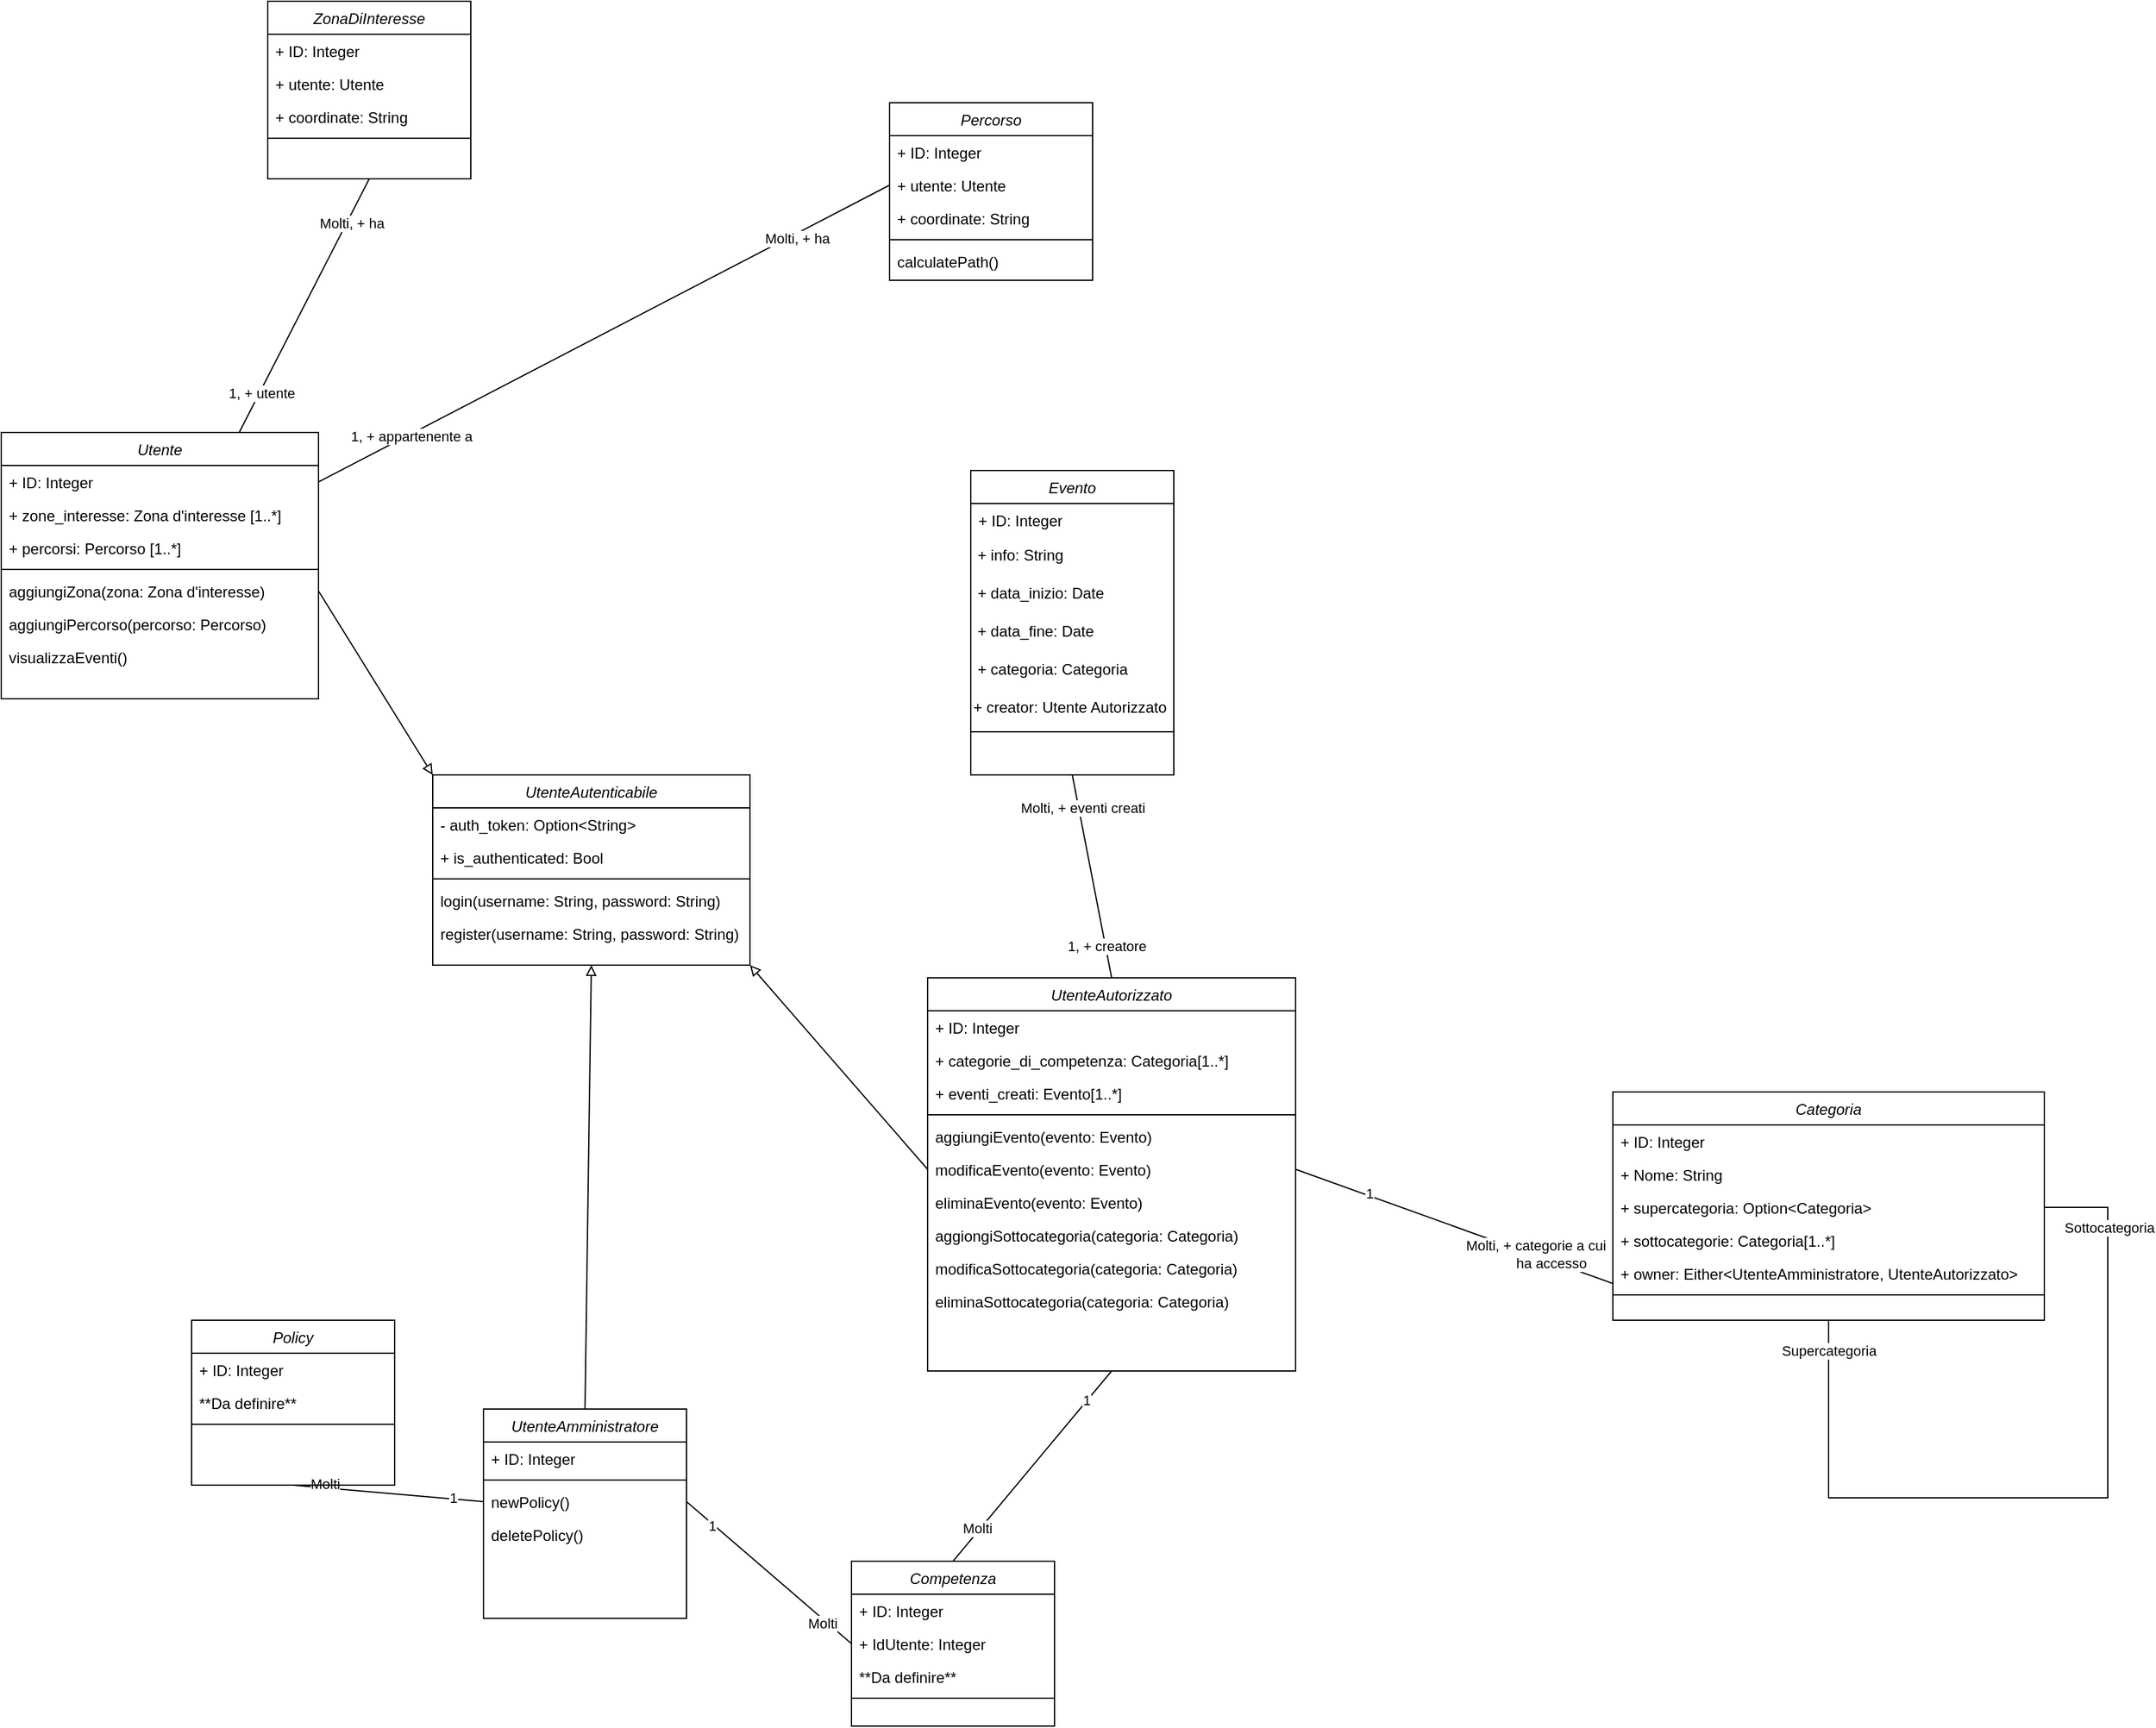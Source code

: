 <mxfile version="24.2.7" type="device">
  <diagram id="C5RBs43oDa-KdzZeNtuy" name="Page-1">
    <mxGraphModel dx="1549" dy="2001" grid="1" gridSize="10" guides="1" tooltips="1" connect="1" arrows="1" fold="1" page="1" pageScale="1" pageWidth="827" pageHeight="1169" math="0" shadow="0">
      <root>
        <mxCell id="WIyWlLk6GJQsqaUBKTNV-0" />
        <mxCell id="WIyWlLk6GJQsqaUBKTNV-1" parent="WIyWlLk6GJQsqaUBKTNV-0" />
        <mxCell id="zkfFHV4jXpPFQw0GAbJ--0" value="Utente" style="swimlane;fontStyle=2;align=center;verticalAlign=top;childLayout=stackLayout;horizontal=1;startSize=26;horizontalStack=0;resizeParent=1;resizeLast=0;collapsible=1;marginBottom=0;rounded=0;shadow=0;strokeWidth=1;" parent="WIyWlLk6GJQsqaUBKTNV-1" vertex="1">
          <mxGeometry x="-430" y="10" width="250" height="210" as="geometry">
            <mxRectangle x="220" y="120" width="160" height="26" as="alternateBounds" />
          </mxGeometry>
        </mxCell>
        <mxCell id="zkfFHV4jXpPFQw0GAbJ--1" value="+ ID: Integer" style="text;align=left;verticalAlign=top;spacingLeft=4;spacingRight=4;overflow=hidden;rotatable=0;points=[[0,0.5],[1,0.5]];portConstraint=eastwest;" parent="zkfFHV4jXpPFQw0GAbJ--0" vertex="1">
          <mxGeometry y="26" width="250" height="26" as="geometry" />
        </mxCell>
        <mxCell id="cZrbdKgeAOXJU-vo9ImC-11" value="+ zone_interesse: Zona d&#39;interesse [1..*]" style="text;align=left;verticalAlign=top;spacingLeft=4;spacingRight=4;overflow=hidden;rotatable=0;points=[[0,0.5],[1,0.5]];portConstraint=eastwest;" vertex="1" parent="zkfFHV4jXpPFQw0GAbJ--0">
          <mxGeometry y="52" width="250" height="26" as="geometry" />
        </mxCell>
        <mxCell id="cZrbdKgeAOXJU-vo9ImC-12" value="+ percorsi: Percorso [1..*]" style="text;align=left;verticalAlign=top;spacingLeft=4;spacingRight=4;overflow=hidden;rotatable=0;points=[[0,0.5],[1,0.5]];portConstraint=eastwest;" vertex="1" parent="zkfFHV4jXpPFQw0GAbJ--0">
          <mxGeometry y="78" width="250" height="26" as="geometry" />
        </mxCell>
        <mxCell id="zkfFHV4jXpPFQw0GAbJ--4" value="" style="line;html=1;strokeWidth=1;align=left;verticalAlign=middle;spacingTop=-1;spacingLeft=3;spacingRight=3;rotatable=0;labelPosition=right;points=[];portConstraint=eastwest;" parent="zkfFHV4jXpPFQw0GAbJ--0" vertex="1">
          <mxGeometry y="104" width="250" height="8" as="geometry" />
        </mxCell>
        <mxCell id="zNbjggIn-LUsoocqGlM0-56" value="aggiungiZona(zona: Zona d&#39;interesse)" style="text;align=left;verticalAlign=top;spacingLeft=4;spacingRight=4;overflow=hidden;rotatable=0;points=[[0,0.5],[1,0.5]];portConstraint=eastwest;" parent="zkfFHV4jXpPFQw0GAbJ--0" vertex="1">
          <mxGeometry y="112" width="250" height="26" as="geometry" />
        </mxCell>
        <mxCell id="zNbjggIn-LUsoocqGlM0-57" value="aggiungiPercorso(percorso: Percorso)" style="text;align=left;verticalAlign=top;spacingLeft=4;spacingRight=4;overflow=hidden;rotatable=0;points=[[0,0.5],[1,0.5]];portConstraint=eastwest;" parent="zkfFHV4jXpPFQw0GAbJ--0" vertex="1">
          <mxGeometry y="138" width="250" height="26" as="geometry" />
        </mxCell>
        <mxCell id="zNbjggIn-LUsoocqGlM0-58" value="visualizzaEventi()" style="text;align=left;verticalAlign=top;spacingLeft=4;spacingRight=4;overflow=hidden;rotatable=0;points=[[0,0.5],[1,0.5]];portConstraint=eastwest;" parent="zkfFHV4jXpPFQw0GAbJ--0" vertex="1">
          <mxGeometry y="164" width="250" height="26" as="geometry" />
        </mxCell>
        <mxCell id="FFZJWs_gXwAfkZ4UWd3p-1" value="Percorso" style="swimlane;fontStyle=2;align=center;verticalAlign=top;childLayout=stackLayout;horizontal=1;startSize=26;horizontalStack=0;resizeParent=1;resizeLast=0;collapsible=1;marginBottom=0;rounded=0;shadow=0;strokeWidth=1;" parent="WIyWlLk6GJQsqaUBKTNV-1" vertex="1">
          <mxGeometry x="270" y="-250" width="160" height="140" as="geometry">
            <mxRectangle x="220" y="120" width="160" height="26" as="alternateBounds" />
          </mxGeometry>
        </mxCell>
        <mxCell id="FFZJWs_gXwAfkZ4UWd3p-2" value="+ ID: Integer" style="text;align=left;verticalAlign=top;spacingLeft=4;spacingRight=4;overflow=hidden;rotatable=0;points=[[0,0.5],[1,0.5]];portConstraint=eastwest;" parent="FFZJWs_gXwAfkZ4UWd3p-1" vertex="1">
          <mxGeometry y="26" width="160" height="26" as="geometry" />
        </mxCell>
        <mxCell id="zNbjggIn-LUsoocqGlM0-65" value="+ utente: Utente" style="text;align=left;verticalAlign=top;spacingLeft=4;spacingRight=4;overflow=hidden;rotatable=0;points=[[0,0.5],[1,0.5]];portConstraint=eastwest;" parent="FFZJWs_gXwAfkZ4UWd3p-1" vertex="1">
          <mxGeometry y="52" width="160" height="26" as="geometry" />
        </mxCell>
        <mxCell id="zNbjggIn-LUsoocqGlM0-66" value="+ coordinate: String" style="text;align=left;verticalAlign=top;spacingLeft=4;spacingRight=4;overflow=hidden;rotatable=0;points=[[0,0.5],[1,0.5]];portConstraint=eastwest;" parent="FFZJWs_gXwAfkZ4UWd3p-1" vertex="1">
          <mxGeometry y="78" width="160" height="26" as="geometry" />
        </mxCell>
        <mxCell id="FFZJWs_gXwAfkZ4UWd3p-3" value="" style="line;html=1;strokeWidth=1;align=left;verticalAlign=middle;spacingTop=-1;spacingLeft=3;spacingRight=3;rotatable=0;labelPosition=right;points=[];portConstraint=eastwest;" parent="FFZJWs_gXwAfkZ4UWd3p-1" vertex="1">
          <mxGeometry y="104" width="160" height="8" as="geometry" />
        </mxCell>
        <mxCell id="zNbjggIn-LUsoocqGlM0-47" value="calculatePath()" style="text;align=left;verticalAlign=top;spacingLeft=4;spacingRight=4;overflow=hidden;rotatable=0;points=[[0,0.5],[1,0.5]];portConstraint=eastwest;" parent="FFZJWs_gXwAfkZ4UWd3p-1" vertex="1">
          <mxGeometry y="112" width="160" height="26" as="geometry" />
        </mxCell>
        <mxCell id="FFZJWs_gXwAfkZ4UWd3p-11" value="UtenteAutorizzato" style="swimlane;fontStyle=2;align=center;verticalAlign=top;childLayout=stackLayout;horizontal=1;startSize=26;horizontalStack=0;resizeParent=1;resizeLast=0;collapsible=1;marginBottom=0;rounded=0;shadow=0;strokeWidth=1;" parent="WIyWlLk6GJQsqaUBKTNV-1" vertex="1">
          <mxGeometry x="300" y="440" width="290" height="310" as="geometry">
            <mxRectangle x="220" y="120" width="160" height="26" as="alternateBounds" />
          </mxGeometry>
        </mxCell>
        <mxCell id="FFZJWs_gXwAfkZ4UWd3p-12" value="+ ID: Integer" style="text;align=left;verticalAlign=top;spacingLeft=4;spacingRight=4;overflow=hidden;rotatable=0;points=[[0,0.5],[1,0.5]];portConstraint=eastwest;" parent="FFZJWs_gXwAfkZ4UWd3p-11" vertex="1">
          <mxGeometry y="26" width="290" height="26" as="geometry" />
        </mxCell>
        <mxCell id="cZrbdKgeAOXJU-vo9ImC-10" value="+ categorie_di_competenza: Categoria[1..*]" style="text;align=left;verticalAlign=top;spacingLeft=4;spacingRight=4;overflow=hidden;rotatable=0;points=[[0,0.5],[1,0.5]];portConstraint=eastwest;" vertex="1" parent="FFZJWs_gXwAfkZ4UWd3p-11">
          <mxGeometry y="52" width="290" height="26" as="geometry" />
        </mxCell>
        <mxCell id="cZrbdKgeAOXJU-vo9ImC-26" value="+ eventi_creati: Evento[1..*]" style="text;align=left;verticalAlign=top;spacingLeft=4;spacingRight=4;overflow=hidden;rotatable=0;points=[[0,0.5],[1,0.5]];portConstraint=eastwest;" vertex="1" parent="FFZJWs_gXwAfkZ4UWd3p-11">
          <mxGeometry y="78" width="290" height="26" as="geometry" />
        </mxCell>
        <mxCell id="FFZJWs_gXwAfkZ4UWd3p-13" value="" style="line;html=1;strokeWidth=1;align=left;verticalAlign=middle;spacingTop=-1;spacingLeft=3;spacingRight=3;rotatable=0;labelPosition=right;points=[];portConstraint=eastwest;" parent="FFZJWs_gXwAfkZ4UWd3p-11" vertex="1">
          <mxGeometry y="104" width="290" height="8" as="geometry" />
        </mxCell>
        <mxCell id="FFZJWs_gXwAfkZ4UWd3p-22" value="aggiungiEvento(evento: Evento)" style="text;align=left;verticalAlign=top;spacingLeft=4;spacingRight=4;overflow=hidden;rotatable=0;points=[[0,0.5],[1,0.5]];portConstraint=eastwest;" parent="FFZJWs_gXwAfkZ4UWd3p-11" vertex="1">
          <mxGeometry y="112" width="290" height="26" as="geometry" />
        </mxCell>
        <mxCell id="zNbjggIn-LUsoocqGlM0-24" value="modificaEvento(evento: Evento)" style="text;align=left;verticalAlign=top;spacingLeft=4;spacingRight=4;overflow=hidden;rotatable=0;points=[[0,0.5],[1,0.5]];portConstraint=eastwest;" parent="FFZJWs_gXwAfkZ4UWd3p-11" vertex="1">
          <mxGeometry y="138" width="290" height="26" as="geometry" />
        </mxCell>
        <mxCell id="zNbjggIn-LUsoocqGlM0-25" value="eliminaEvento(evento: Evento)" style="text;align=left;verticalAlign=top;spacingLeft=4;spacingRight=4;overflow=hidden;rotatable=0;points=[[0,0.5],[1,0.5]];portConstraint=eastwest;" parent="FFZJWs_gXwAfkZ4UWd3p-11" vertex="1">
          <mxGeometry y="164" width="290" height="26" as="geometry" />
        </mxCell>
        <mxCell id="zNbjggIn-LUsoocqGlM0-26" value="aggiongiSottocategoria(categoria: Categoria)" style="text;align=left;verticalAlign=top;spacingLeft=4;spacingRight=4;overflow=hidden;rotatable=0;points=[[0,0.5],[1,0.5]];portConstraint=eastwest;" parent="FFZJWs_gXwAfkZ4UWd3p-11" vertex="1">
          <mxGeometry y="190" width="290" height="26" as="geometry" />
        </mxCell>
        <mxCell id="zNbjggIn-LUsoocqGlM0-48" value="modificaSottocategoria(categoria: Categoria)" style="text;align=left;verticalAlign=top;spacingLeft=4;spacingRight=4;overflow=hidden;rotatable=0;points=[[0,0.5],[1,0.5]];portConstraint=eastwest;" parent="FFZJWs_gXwAfkZ4UWd3p-11" vertex="1">
          <mxGeometry y="216" width="290" height="26" as="geometry" />
        </mxCell>
        <mxCell id="zNbjggIn-LUsoocqGlM0-49" value="eliminaSottocategoria(categoria: Categoria)" style="text;align=left;verticalAlign=top;spacingLeft=4;spacingRight=4;overflow=hidden;rotatable=0;points=[[0,0.5],[1,0.5]];portConstraint=eastwest;" parent="FFZJWs_gXwAfkZ4UWd3p-11" vertex="1">
          <mxGeometry y="242" width="290" height="26" as="geometry" />
        </mxCell>
        <mxCell id="FFZJWs_gXwAfkZ4UWd3p-17" value="" style="rounded=0;orthogonalLoop=1;jettySize=auto;html=1;exitX=1;exitY=0.5;exitDx=0;exitDy=0;entryX=0;entryY=0.5;entryDx=0;entryDy=0;endArrow=none;endFill=0;" parent="WIyWlLk6GJQsqaUBKTNV-1" source="zkfFHV4jXpPFQw0GAbJ--1" edge="1" target="zNbjggIn-LUsoocqGlM0-65">
          <mxGeometry relative="1" as="geometry">
            <mxPoint x="140" y="-67.0" as="targetPoint" />
          </mxGeometry>
        </mxCell>
        <mxCell id="FFZJWs_gXwAfkZ4UWd3p-41" value="1, + appartenente a" style="edgeLabel;html=1;align=center;verticalAlign=middle;resizable=0;points=[];" parent="FFZJWs_gXwAfkZ4UWd3p-17" vertex="1" connectable="0">
          <mxGeometry x="-0.681" y="-1" relative="1" as="geometry">
            <mxPoint as="offset" />
          </mxGeometry>
        </mxCell>
        <mxCell id="FFZJWs_gXwAfkZ4UWd3p-42" value="Molti, + ha" style="edgeLabel;html=1;align=center;verticalAlign=middle;resizable=0;points=[];" parent="FFZJWs_gXwAfkZ4UWd3p-17" vertex="1" connectable="0">
          <mxGeometry x="0.67" y="-3" relative="1" as="geometry">
            <mxPoint as="offset" />
          </mxGeometry>
        </mxCell>
        <mxCell id="FFZJWs_gXwAfkZ4UWd3p-23" value="Evento" style="swimlane;fontStyle=2;align=center;verticalAlign=top;childLayout=stackLayout;horizontal=1;startSize=26;horizontalStack=0;resizeParent=1;resizeLast=0;collapsible=1;marginBottom=0;rounded=0;shadow=0;strokeWidth=1;" parent="WIyWlLk6GJQsqaUBKTNV-1" vertex="1">
          <mxGeometry x="334" y="40" width="160" height="240" as="geometry">
            <mxRectangle x="220" y="120" width="160" height="26" as="alternateBounds" />
          </mxGeometry>
        </mxCell>
        <mxCell id="FFZJWs_gXwAfkZ4UWd3p-24" value="+ ID: Integer" style="text;align=left;verticalAlign=top;spacingLeft=4;spacingRight=4;overflow=hidden;rotatable=0;points=[[0,0.5],[1,0.5]];portConstraint=eastwest;" parent="FFZJWs_gXwAfkZ4UWd3p-23" vertex="1">
          <mxGeometry y="26" width="160" height="26" as="geometry" />
        </mxCell>
        <mxCell id="zNbjggIn-LUsoocqGlM0-15" value="&amp;nbsp;+ info: String" style="text;html=1;align=left;verticalAlign=middle;whiteSpace=wrap;rounded=0;" parent="FFZJWs_gXwAfkZ4UWd3p-23" vertex="1">
          <mxGeometry y="52" width="160" height="30" as="geometry" />
        </mxCell>
        <mxCell id="zNbjggIn-LUsoocqGlM0-16" value="&amp;nbsp;+ data_inizio: Date" style="text;html=1;align=left;verticalAlign=middle;whiteSpace=wrap;rounded=0;" parent="FFZJWs_gXwAfkZ4UWd3p-23" vertex="1">
          <mxGeometry y="82" width="160" height="30" as="geometry" />
        </mxCell>
        <mxCell id="zNbjggIn-LUsoocqGlM0-17" value="&amp;nbsp;+ data_fine: Date" style="text;html=1;align=left;verticalAlign=middle;whiteSpace=wrap;rounded=0;" parent="FFZJWs_gXwAfkZ4UWd3p-23" vertex="1">
          <mxGeometry y="112" width="160" height="30" as="geometry" />
        </mxCell>
        <mxCell id="xwgDeRf7Foe9UnqN_Oi5-0" value="&amp;nbsp;+ categoria: Categoria" style="text;html=1;align=left;verticalAlign=middle;whiteSpace=wrap;rounded=0;" parent="FFZJWs_gXwAfkZ4UWd3p-23" vertex="1">
          <mxGeometry y="142" width="160" height="30" as="geometry" />
        </mxCell>
        <mxCell id="cZrbdKgeAOXJU-vo9ImC-1" value="+ creator: Utente Autorizzato" style="text;html=1;align=left;verticalAlign=middle;whiteSpace=wrap;rounded=0;" vertex="1" parent="FFZJWs_gXwAfkZ4UWd3p-23">
          <mxGeometry y="172" width="160" height="30" as="geometry" />
        </mxCell>
        <mxCell id="FFZJWs_gXwAfkZ4UWd3p-25" value="" style="line;html=1;strokeWidth=1;align=left;verticalAlign=middle;spacingTop=-1;spacingLeft=3;spacingRight=3;rotatable=0;labelPosition=right;points=[];portConstraint=eastwest;" parent="FFZJWs_gXwAfkZ4UWd3p-23" vertex="1">
          <mxGeometry y="202" width="160" height="8" as="geometry" />
        </mxCell>
        <mxCell id="zNbjggIn-LUsoocqGlM0-8" value="" style="rounded=0;orthogonalLoop=1;jettySize=auto;html=1;exitX=0.5;exitY=0;exitDx=0;exitDy=0;entryX=0.5;entryY=1;entryDx=0;entryDy=0;endArrow=none;endFill=0;" parent="WIyWlLk6GJQsqaUBKTNV-1" source="FFZJWs_gXwAfkZ4UWd3p-11" target="FFZJWs_gXwAfkZ4UWd3p-23" edge="1">
          <mxGeometry relative="1" as="geometry">
            <mxPoint x="290" y="349" as="sourcePoint" />
            <mxPoint x="727.0" y="552" as="targetPoint" />
          </mxGeometry>
        </mxCell>
        <mxCell id="zNbjggIn-LUsoocqGlM0-9" value="1, + creatore" style="edgeLabel;html=1;align=center;verticalAlign=middle;resizable=0;points=[];" parent="zNbjggIn-LUsoocqGlM0-8" vertex="1" connectable="0">
          <mxGeometry x="-0.681" y="-1" relative="1" as="geometry">
            <mxPoint as="offset" />
          </mxGeometry>
        </mxCell>
        <mxCell id="zNbjggIn-LUsoocqGlM0-10" value="Molti, + eventi creati" style="edgeLabel;html=1;align=center;verticalAlign=middle;resizable=0;points=[];" parent="zNbjggIn-LUsoocqGlM0-8" vertex="1" connectable="0">
          <mxGeometry x="0.67" y="-3" relative="1" as="geometry">
            <mxPoint as="offset" />
          </mxGeometry>
        </mxCell>
        <mxCell id="cZrbdKgeAOXJU-vo9ImC-45" style="edgeStyle=none;rounded=0;orthogonalLoop=1;jettySize=auto;html=1;exitX=0.5;exitY=0;exitDx=0;exitDy=0;entryX=0.5;entryY=1;entryDx=0;entryDy=0;endArrow=block;endFill=0;" edge="1" parent="WIyWlLk6GJQsqaUBKTNV-1" source="zNbjggIn-LUsoocqGlM0-18" target="cZrbdKgeAOXJU-vo9ImC-30">
          <mxGeometry relative="1" as="geometry" />
        </mxCell>
        <mxCell id="zNbjggIn-LUsoocqGlM0-18" value="UtenteAmministratore" style="swimlane;fontStyle=2;align=center;verticalAlign=top;childLayout=stackLayout;horizontal=1;startSize=26;horizontalStack=0;resizeParent=1;resizeLast=0;collapsible=1;marginBottom=0;rounded=0;shadow=0;strokeWidth=1;" parent="WIyWlLk6GJQsqaUBKTNV-1" vertex="1">
          <mxGeometry x="-50" y="780" width="160" height="165" as="geometry">
            <mxRectangle x="220" y="120" width="160" height="26" as="alternateBounds" />
          </mxGeometry>
        </mxCell>
        <mxCell id="zNbjggIn-LUsoocqGlM0-19" value="+ ID: Integer" style="text;align=left;verticalAlign=top;spacingLeft=4;spacingRight=4;overflow=hidden;rotatable=0;points=[[0,0.5],[1,0.5]];portConstraint=eastwest;" parent="zNbjggIn-LUsoocqGlM0-18" vertex="1">
          <mxGeometry y="26" width="160" height="26" as="geometry" />
        </mxCell>
        <mxCell id="zNbjggIn-LUsoocqGlM0-20" value="" style="line;html=1;strokeWidth=1;align=left;verticalAlign=middle;spacingTop=-1;spacingLeft=3;spacingRight=3;rotatable=0;labelPosition=right;points=[];portConstraint=eastwest;" parent="zNbjggIn-LUsoocqGlM0-18" vertex="1">
          <mxGeometry y="52" width="160" height="8" as="geometry" />
        </mxCell>
        <mxCell id="zNbjggIn-LUsoocqGlM0-36" value="newPolicy()" style="text;align=left;verticalAlign=top;spacingLeft=4;spacingRight=4;overflow=hidden;rotatable=0;points=[[0,0.5],[1,0.5]];portConstraint=eastwest;" parent="zNbjggIn-LUsoocqGlM0-18" vertex="1">
          <mxGeometry y="60" width="160" height="26" as="geometry" />
        </mxCell>
        <mxCell id="zNbjggIn-LUsoocqGlM0-37" value="deletePolicy()" style="text;align=left;verticalAlign=top;spacingLeft=4;spacingRight=4;overflow=hidden;rotatable=0;points=[[0,0.5],[1,0.5]];portConstraint=eastwest;" parent="zNbjggIn-LUsoocqGlM0-18" vertex="1">
          <mxGeometry y="86" width="160" height="26" as="geometry" />
        </mxCell>
        <mxCell id="zNbjggIn-LUsoocqGlM0-28" value="ZonaDiInteresse" style="swimlane;fontStyle=2;align=center;verticalAlign=top;childLayout=stackLayout;horizontal=1;startSize=26;horizontalStack=0;resizeParent=1;resizeLast=0;collapsible=1;marginBottom=0;rounded=0;shadow=0;strokeWidth=1;" parent="WIyWlLk6GJQsqaUBKTNV-1" vertex="1">
          <mxGeometry x="-220" y="-330" width="160" height="140" as="geometry">
            <mxRectangle x="220" y="120" width="160" height="26" as="alternateBounds" />
          </mxGeometry>
        </mxCell>
        <mxCell id="zNbjggIn-LUsoocqGlM0-29" value="+ ID: Integer" style="text;align=left;verticalAlign=top;spacingLeft=4;spacingRight=4;overflow=hidden;rotatable=0;points=[[0,0.5],[1,0.5]];portConstraint=eastwest;" parent="zNbjggIn-LUsoocqGlM0-28" vertex="1">
          <mxGeometry y="26" width="160" height="26" as="geometry" />
        </mxCell>
        <mxCell id="zNbjggIn-LUsoocqGlM0-32" value="+ utente: Utente" style="text;align=left;verticalAlign=top;spacingLeft=4;spacingRight=4;overflow=hidden;rotatable=0;points=[[0,0.5],[1,0.5]];portConstraint=eastwest;" parent="zNbjggIn-LUsoocqGlM0-28" vertex="1">
          <mxGeometry y="52" width="160" height="26" as="geometry" />
        </mxCell>
        <mxCell id="zNbjggIn-LUsoocqGlM0-63" value="+ coordinate: String" style="text;align=left;verticalAlign=top;spacingLeft=4;spacingRight=4;overflow=hidden;rotatable=0;points=[[0,0.5],[1,0.5]];portConstraint=eastwest;" parent="zNbjggIn-LUsoocqGlM0-28" vertex="1">
          <mxGeometry y="78" width="160" height="26" as="geometry" />
        </mxCell>
        <mxCell id="zNbjggIn-LUsoocqGlM0-30" value="" style="line;html=1;strokeWidth=1;align=left;verticalAlign=middle;spacingTop=-1;spacingLeft=3;spacingRight=3;rotatable=0;labelPosition=right;points=[];portConstraint=eastwest;" parent="zNbjggIn-LUsoocqGlM0-28" vertex="1">
          <mxGeometry y="104" width="160" height="8" as="geometry" />
        </mxCell>
        <mxCell id="zNbjggIn-LUsoocqGlM0-33" value="" style="rounded=0;orthogonalLoop=1;jettySize=auto;html=1;exitX=0.75;exitY=0;exitDx=0;exitDy=0;entryX=0.5;entryY=1;entryDx=0;entryDy=0;endArrow=none;endFill=0;" parent="WIyWlLk6GJQsqaUBKTNV-1" source="zkfFHV4jXpPFQw0GAbJ--0" target="zNbjggIn-LUsoocqGlM0-28" edge="1">
          <mxGeometry relative="1" as="geometry">
            <mxPoint x="-220" y="-90" as="sourcePoint" />
            <mxPoint x="150" y="-86" as="targetPoint" />
          </mxGeometry>
        </mxCell>
        <mxCell id="zNbjggIn-LUsoocqGlM0-34" value="1, + utente" style="edgeLabel;html=1;align=center;verticalAlign=middle;resizable=0;points=[];" parent="zNbjggIn-LUsoocqGlM0-33" vertex="1" connectable="0">
          <mxGeometry x="-0.681" y="-1" relative="1" as="geometry">
            <mxPoint as="offset" />
          </mxGeometry>
        </mxCell>
        <mxCell id="zNbjggIn-LUsoocqGlM0-35" value="Molti, + ha" style="edgeLabel;html=1;align=center;verticalAlign=middle;resizable=0;points=[];" parent="zNbjggIn-LUsoocqGlM0-33" vertex="1" connectable="0">
          <mxGeometry x="0.67" y="-3" relative="1" as="geometry">
            <mxPoint as="offset" />
          </mxGeometry>
        </mxCell>
        <mxCell id="zNbjggIn-LUsoocqGlM0-42" value="" style="rounded=0;orthogonalLoop=1;jettySize=auto;html=1;exitX=0;exitY=0.5;exitDx=0;exitDy=0;endArrow=none;endFill=0;entryX=0.5;entryY=1;entryDx=0;entryDy=0;" parent="WIyWlLk6GJQsqaUBKTNV-1" edge="1" target="zNbjggIn-LUsoocqGlM0-38">
          <mxGeometry relative="1" as="geometry">
            <mxPoint x="-50" y="853" as="sourcePoint" />
            <mxPoint x="100" y="732.02" as="targetPoint" />
          </mxGeometry>
        </mxCell>
        <mxCell id="zNbjggIn-LUsoocqGlM0-43" value="1" style="edgeLabel;html=1;align=center;verticalAlign=middle;resizable=0;points=[];" parent="zNbjggIn-LUsoocqGlM0-42" vertex="1" connectable="0">
          <mxGeometry x="-0.681" y="-1" relative="1" as="geometry">
            <mxPoint as="offset" />
          </mxGeometry>
        </mxCell>
        <mxCell id="zNbjggIn-LUsoocqGlM0-44" value="Molti" style="edgeLabel;html=1;align=center;verticalAlign=middle;resizable=0;points=[];" parent="zNbjggIn-LUsoocqGlM0-42" vertex="1" connectable="0">
          <mxGeometry x="0.67" y="-3" relative="1" as="geometry">
            <mxPoint as="offset" />
          </mxGeometry>
        </mxCell>
        <mxCell id="zNbjggIn-LUsoocqGlM0-67" value="Competenza" style="swimlane;fontStyle=2;align=center;verticalAlign=top;childLayout=stackLayout;horizontal=1;startSize=26;horizontalStack=0;resizeParent=1;resizeLast=0;collapsible=1;marginBottom=0;rounded=0;shadow=0;strokeWidth=1;" parent="WIyWlLk6GJQsqaUBKTNV-1" vertex="1">
          <mxGeometry x="240" y="900" width="160" height="130" as="geometry">
            <mxRectangle x="60" y="310" width="160" height="26" as="alternateBounds" />
          </mxGeometry>
        </mxCell>
        <mxCell id="zNbjggIn-LUsoocqGlM0-68" value="+ ID: Integer" style="text;align=left;verticalAlign=top;spacingLeft=4;spacingRight=4;overflow=hidden;rotatable=0;points=[[0,0.5],[1,0.5]];portConstraint=eastwest;" parent="zNbjggIn-LUsoocqGlM0-67" vertex="1">
          <mxGeometry y="26" width="160" height="26" as="geometry" />
        </mxCell>
        <mxCell id="zNbjggIn-LUsoocqGlM0-74" value="+ IdUtente: Integer" style="text;align=left;verticalAlign=top;spacingLeft=4;spacingRight=4;overflow=hidden;rotatable=0;points=[[0,0.5],[1,0.5]];portConstraint=eastwest;" parent="zNbjggIn-LUsoocqGlM0-67" vertex="1">
          <mxGeometry y="52" width="160" height="26" as="geometry" />
        </mxCell>
        <mxCell id="zNbjggIn-LUsoocqGlM0-69" value="**Da definire**" style="text;align=left;verticalAlign=top;spacingLeft=4;spacingRight=4;overflow=hidden;rotatable=0;points=[[0,0.5],[1,0.5]];portConstraint=eastwest;" parent="zNbjggIn-LUsoocqGlM0-67" vertex="1">
          <mxGeometry y="78" width="160" height="26" as="geometry" />
        </mxCell>
        <mxCell id="zNbjggIn-LUsoocqGlM0-70" value="" style="line;html=1;strokeWidth=1;align=left;verticalAlign=middle;spacingTop=-1;spacingLeft=3;spacingRight=3;rotatable=0;labelPosition=right;points=[];portConstraint=eastwest;" parent="zNbjggIn-LUsoocqGlM0-67" vertex="1">
          <mxGeometry y="104" width="160" height="8" as="geometry" />
        </mxCell>
        <mxCell id="zNbjggIn-LUsoocqGlM0-71" value="" style="rounded=0;orthogonalLoop=1;jettySize=auto;html=1;entryX=0;entryY=0.5;entryDx=0;entryDy=0;endArrow=none;endFill=0;exitX=1;exitY=0.5;exitDx=0;exitDy=0;" parent="WIyWlLk6GJQsqaUBKTNV-1" target="zNbjggIn-LUsoocqGlM0-74" edge="1">
          <mxGeometry relative="1" as="geometry">
            <mxPoint x="110" y="853" as="sourcePoint" />
            <mxPoint x="169" y="839.02" as="targetPoint" />
          </mxGeometry>
        </mxCell>
        <mxCell id="zNbjggIn-LUsoocqGlM0-72" value="1" style="edgeLabel;html=1;align=center;verticalAlign=middle;resizable=0;points=[];" parent="zNbjggIn-LUsoocqGlM0-71" vertex="1" connectable="0">
          <mxGeometry x="-0.681" y="-1" relative="1" as="geometry">
            <mxPoint as="offset" />
          </mxGeometry>
        </mxCell>
        <mxCell id="zNbjggIn-LUsoocqGlM0-73" value="Molti" style="edgeLabel;html=1;align=center;verticalAlign=middle;resizable=0;points=[];" parent="zNbjggIn-LUsoocqGlM0-71" vertex="1" connectable="0">
          <mxGeometry x="0.67" y="-3" relative="1" as="geometry">
            <mxPoint as="offset" />
          </mxGeometry>
        </mxCell>
        <mxCell id="lhMbLvEp6yjlirxGs6l1-14" value="" style="rounded=0;orthogonalLoop=1;jettySize=auto;html=1;entryX=0.5;entryY=0;entryDx=0;entryDy=0;endArrow=none;endFill=0;exitX=0.5;exitY=1;exitDx=0;exitDy=0;" parent="WIyWlLk6GJQsqaUBKTNV-1" source="FFZJWs_gXwAfkZ4UWd3p-11" target="zNbjggIn-LUsoocqGlM0-67" edge="1">
          <mxGeometry relative="1" as="geometry">
            <mxPoint y="768.02" as="sourcePoint" />
            <mxPoint x="169" y="972.02" as="targetPoint" />
          </mxGeometry>
        </mxCell>
        <mxCell id="lhMbLvEp6yjlirxGs6l1-15" value="1" style="edgeLabel;html=1;align=center;verticalAlign=middle;resizable=0;points=[];" parent="lhMbLvEp6yjlirxGs6l1-14" vertex="1" connectable="0">
          <mxGeometry x="-0.681" y="-1" relative="1" as="geometry">
            <mxPoint as="offset" />
          </mxGeometry>
        </mxCell>
        <mxCell id="lhMbLvEp6yjlirxGs6l1-16" value="Molti" style="edgeLabel;html=1;align=center;verticalAlign=middle;resizable=0;points=[];" parent="lhMbLvEp6yjlirxGs6l1-14" vertex="1" connectable="0">
          <mxGeometry x="0.67" y="-3" relative="1" as="geometry">
            <mxPoint as="offset" />
          </mxGeometry>
        </mxCell>
        <mxCell id="xwgDeRf7Foe9UnqN_Oi5-1" style="rounded=0;orthogonalLoop=1;jettySize=auto;html=1;exitX=1;exitY=0.5;exitDx=0;exitDy=0;entryX=0;entryY=0.5;entryDx=0;entryDy=0;endArrow=none;endFill=0;" parent="WIyWlLk6GJQsqaUBKTNV-1" source="zNbjggIn-LUsoocqGlM0-24" edge="1">
          <mxGeometry relative="1" as="geometry">
            <mxPoint x="840" y="681.0" as="targetPoint" />
            <mxPoint x="600" y="250" as="sourcePoint" />
          </mxGeometry>
        </mxCell>
        <mxCell id="xwgDeRf7Foe9UnqN_Oi5-2" value="1" style="edgeLabel;html=1;align=center;verticalAlign=middle;resizable=0;points=[];" parent="xwgDeRf7Foe9UnqN_Oi5-1" vertex="1" connectable="0">
          <mxGeometry x="-0.54" y="1" relative="1" as="geometry">
            <mxPoint y="-1" as="offset" />
          </mxGeometry>
        </mxCell>
        <mxCell id="xwgDeRf7Foe9UnqN_Oi5-3" value="&lt;div&gt;Molti, + categorie a cui&lt;br&gt;&lt;/div&gt;&lt;div&gt;&amp;nbsp;&amp;nbsp;&amp;nbsp;&amp;nbsp;&amp;nbsp;&amp;nbsp;&amp;nbsp; ha accesso&lt;/div&gt;" style="edgeLabel;html=1;align=center;verticalAlign=middle;resizable=0;points=[];" parent="xwgDeRf7Foe9UnqN_Oi5-1" vertex="1" connectable="0">
          <mxGeometry x="0.5" y="1" relative="1" as="geometry">
            <mxPoint x="1" as="offset" />
          </mxGeometry>
        </mxCell>
        <mxCell id="xwgDeRf7Foe9UnqN_Oi5-5" value="Categoria" style="swimlane;fontStyle=2;align=center;verticalAlign=top;childLayout=stackLayout;horizontal=1;startSize=26;horizontalStack=0;resizeParent=1;resizeLast=0;collapsible=1;marginBottom=0;rounded=0;shadow=0;strokeWidth=1;" parent="WIyWlLk6GJQsqaUBKTNV-1" vertex="1">
          <mxGeometry x="840" y="530" width="340" height="180" as="geometry">
            <mxRectangle x="220" y="120" width="160" height="26" as="alternateBounds" />
          </mxGeometry>
        </mxCell>
        <mxCell id="xwgDeRf7Foe9UnqN_Oi5-6" value="+ ID: Integer" style="text;align=left;verticalAlign=top;spacingLeft=4;spacingRight=4;overflow=hidden;rotatable=0;points=[[0,0.5],[1,0.5]];portConstraint=eastwest;" parent="xwgDeRf7Foe9UnqN_Oi5-5" vertex="1">
          <mxGeometry y="26" width="340" height="26" as="geometry" />
        </mxCell>
        <mxCell id="xwgDeRf7Foe9UnqN_Oi5-7" value="+ Nome: String" style="text;align=left;verticalAlign=top;spacingLeft=4;spacingRight=4;overflow=hidden;rotatable=0;points=[[0,0.5],[1,0.5]];portConstraint=eastwest;" parent="xwgDeRf7Foe9UnqN_Oi5-5" vertex="1">
          <mxGeometry y="52" width="340" height="26" as="geometry" />
        </mxCell>
        <mxCell id="cZrbdKgeAOXJU-vo9ImC-27" value="+ supercategoria: Option&lt;Categoria&gt;" style="text;align=left;verticalAlign=top;spacingLeft=4;spacingRight=4;overflow=hidden;rotatable=0;points=[[0,0.5],[1,0.5]];portConstraint=eastwest;" vertex="1" parent="xwgDeRf7Foe9UnqN_Oi5-5">
          <mxGeometry y="78" width="340" height="26" as="geometry" />
        </mxCell>
        <mxCell id="cZrbdKgeAOXJU-vo9ImC-28" value="+ sottocategorie: Categoria[1..*]" style="text;align=left;verticalAlign=top;spacingLeft=4;spacingRight=4;overflow=hidden;rotatable=0;points=[[0,0.5],[1,0.5]];portConstraint=eastwest;" vertex="1" parent="xwgDeRf7Foe9UnqN_Oi5-5">
          <mxGeometry y="104" width="340" height="26" as="geometry" />
        </mxCell>
        <mxCell id="cZrbdKgeAOXJU-vo9ImC-47" value="+ owner: Either&lt;UtenteAmministratore, UtenteAutorizzato&gt;" style="text;align=left;verticalAlign=top;spacingLeft=4;spacingRight=4;overflow=hidden;rotatable=0;points=[[0,0.5],[1,0.5]];portConstraint=eastwest;" vertex="1" parent="xwgDeRf7Foe9UnqN_Oi5-5">
          <mxGeometry y="130" width="340" height="26" as="geometry" />
        </mxCell>
        <mxCell id="xwgDeRf7Foe9UnqN_Oi5-9" value="" style="line;html=1;strokeWidth=1;align=left;verticalAlign=middle;spacingTop=-1;spacingLeft=3;spacingRight=3;rotatable=0;labelPosition=right;points=[];portConstraint=eastwest;" parent="xwgDeRf7Foe9UnqN_Oi5-5" vertex="1">
          <mxGeometry y="156" width="340" height="8" as="geometry" />
        </mxCell>
        <mxCell id="xwgDeRf7Foe9UnqN_Oi5-10" style="edgeStyle=orthogonalEdgeStyle;rounded=0;orthogonalLoop=1;jettySize=auto;html=1;exitX=1;exitY=0.5;exitDx=0;exitDy=0;endArrow=none;endFill=0;entryX=0.5;entryY=1;entryDx=0;entryDy=0;" parent="xwgDeRf7Foe9UnqN_Oi5-5" target="xwgDeRf7Foe9UnqN_Oi5-5" edge="1" source="cZrbdKgeAOXJU-vo9ImC-27">
          <mxGeometry relative="1" as="geometry">
            <Array as="points">
              <mxPoint x="390" y="91" />
              <mxPoint x="390" y="320" />
              <mxPoint x="170" y="320" />
            </Array>
            <mxPoint x="160" y="73" as="sourcePoint" />
            <mxPoint x="120" y="220" as="targetPoint" />
          </mxGeometry>
        </mxCell>
        <mxCell id="xwgDeRf7Foe9UnqN_Oi5-11" value="Sottocategoria" style="edgeLabel;html=1;align=center;verticalAlign=middle;resizable=0;points=[];" parent="xwgDeRf7Foe9UnqN_Oi5-10" vertex="1" connectable="0">
          <mxGeometry x="-0.794" y="1" relative="1" as="geometry">
            <mxPoint as="offset" />
          </mxGeometry>
        </mxCell>
        <mxCell id="xwgDeRf7Foe9UnqN_Oi5-12" value="&lt;div&gt;Supercategoria&lt;/div&gt;" style="edgeLabel;html=1;align=center;verticalAlign=middle;resizable=0;points=[];" parent="xwgDeRf7Foe9UnqN_Oi5-10" vertex="1" connectable="0">
          <mxGeometry x="0.846" y="-4" relative="1" as="geometry">
            <mxPoint x="-4" y="-25" as="offset" />
          </mxGeometry>
        </mxCell>
        <mxCell id="zNbjggIn-LUsoocqGlM0-38" value="Policy" style="swimlane;fontStyle=2;align=center;verticalAlign=top;childLayout=stackLayout;horizontal=1;startSize=26;horizontalStack=0;resizeParent=1;resizeLast=0;collapsible=1;marginBottom=0;rounded=0;shadow=0;strokeWidth=1;" parent="WIyWlLk6GJQsqaUBKTNV-1" vertex="1">
          <mxGeometry x="-280" y="710" width="160" height="130" as="geometry">
            <mxRectangle x="60" y="310" width="160" height="26" as="alternateBounds" />
          </mxGeometry>
        </mxCell>
        <mxCell id="zNbjggIn-LUsoocqGlM0-39" value="+ ID: Integer" style="text;align=left;verticalAlign=top;spacingLeft=4;spacingRight=4;overflow=hidden;rotatable=0;points=[[0,0.5],[1,0.5]];portConstraint=eastwest;" parent="zNbjggIn-LUsoocqGlM0-38" vertex="1">
          <mxGeometry y="26" width="160" height="26" as="geometry" />
        </mxCell>
        <mxCell id="zNbjggIn-LUsoocqGlM0-62" value="**Da definire**" style="text;align=left;verticalAlign=top;spacingLeft=4;spacingRight=4;overflow=hidden;rotatable=0;points=[[0,0.5],[1,0.5]];portConstraint=eastwest;" parent="zNbjggIn-LUsoocqGlM0-38" vertex="1">
          <mxGeometry y="52" width="160" height="26" as="geometry" />
        </mxCell>
        <mxCell id="zNbjggIn-LUsoocqGlM0-40" value="" style="line;html=1;strokeWidth=1;align=left;verticalAlign=middle;spacingTop=-1;spacingLeft=3;spacingRight=3;rotatable=0;labelPosition=right;points=[];portConstraint=eastwest;" parent="zNbjggIn-LUsoocqGlM0-38" vertex="1">
          <mxGeometry y="78" width="160" height="8" as="geometry" />
        </mxCell>
        <mxCell id="cZrbdKgeAOXJU-vo9ImC-30" value="UtenteAutenticabile" style="swimlane;fontStyle=2;align=center;verticalAlign=top;childLayout=stackLayout;horizontal=1;startSize=26;horizontalStack=0;resizeParent=1;resizeLast=0;collapsible=1;marginBottom=0;rounded=0;shadow=0;strokeWidth=1;" vertex="1" parent="WIyWlLk6GJQsqaUBKTNV-1">
          <mxGeometry x="-90" y="280" width="250" height="150" as="geometry">
            <mxRectangle x="220" y="120" width="160" height="26" as="alternateBounds" />
          </mxGeometry>
        </mxCell>
        <mxCell id="cZrbdKgeAOXJU-vo9ImC-31" value="- auth_token: Option&lt;String&gt;" style="text;align=left;verticalAlign=top;spacingLeft=4;spacingRight=4;overflow=hidden;rotatable=0;points=[[0,0.5],[1,0.5]];portConstraint=eastwest;" vertex="1" parent="cZrbdKgeAOXJU-vo9ImC-30">
          <mxGeometry y="26" width="250" height="26" as="geometry" />
        </mxCell>
        <mxCell id="cZrbdKgeAOXJU-vo9ImC-42" value="+ is_authenticated: Bool" style="text;align=left;verticalAlign=top;spacingLeft=4;spacingRight=4;overflow=hidden;rotatable=0;points=[[0,0.5],[1,0.5]];portConstraint=eastwest;" vertex="1" parent="cZrbdKgeAOXJU-vo9ImC-30">
          <mxGeometry y="52" width="250" height="26" as="geometry" />
        </mxCell>
        <mxCell id="cZrbdKgeAOXJU-vo9ImC-36" value="" style="line;html=1;strokeWidth=1;align=left;verticalAlign=middle;spacingTop=-1;spacingLeft=3;spacingRight=3;rotatable=0;labelPosition=right;points=[];portConstraint=eastwest;" vertex="1" parent="cZrbdKgeAOXJU-vo9ImC-30">
          <mxGeometry y="78" width="250" height="8" as="geometry" />
        </mxCell>
        <mxCell id="cZrbdKgeAOXJU-vo9ImC-37" value="login(username: String, password: String)" style="text;align=left;verticalAlign=top;spacingLeft=4;spacingRight=4;overflow=hidden;rotatable=0;points=[[0,0.5],[1,0.5]];portConstraint=eastwest;" vertex="1" parent="cZrbdKgeAOXJU-vo9ImC-30">
          <mxGeometry y="86" width="250" height="26" as="geometry" />
        </mxCell>
        <mxCell id="cZrbdKgeAOXJU-vo9ImC-38" value="register(username: String, password: String)" style="text;align=left;verticalAlign=top;spacingLeft=4;spacingRight=4;overflow=hidden;rotatable=0;points=[[0,0.5],[1,0.5]];portConstraint=eastwest;" vertex="1" parent="cZrbdKgeAOXJU-vo9ImC-30">
          <mxGeometry y="112" width="250" height="26" as="geometry" />
        </mxCell>
        <mxCell id="cZrbdKgeAOXJU-vo9ImC-43" style="edgeStyle=none;rounded=0;orthogonalLoop=1;jettySize=auto;html=1;exitX=1;exitY=0.5;exitDx=0;exitDy=0;entryX=0;entryY=0;entryDx=0;entryDy=0;endArrow=block;endFill=0;" edge="1" parent="WIyWlLk6GJQsqaUBKTNV-1" source="zNbjggIn-LUsoocqGlM0-56" target="cZrbdKgeAOXJU-vo9ImC-30">
          <mxGeometry relative="1" as="geometry" />
        </mxCell>
        <mxCell id="cZrbdKgeAOXJU-vo9ImC-44" style="edgeStyle=none;rounded=0;orthogonalLoop=1;jettySize=auto;html=1;exitX=0;exitY=0.5;exitDx=0;exitDy=0;entryX=1;entryY=1;entryDx=0;entryDy=0;endArrow=block;endFill=0;arcSize=20;" edge="1" parent="WIyWlLk6GJQsqaUBKTNV-1" source="zNbjggIn-LUsoocqGlM0-24" target="cZrbdKgeAOXJU-vo9ImC-30">
          <mxGeometry relative="1" as="geometry" />
        </mxCell>
        <mxCell id="cZrbdKgeAOXJU-vo9ImC-46" value="&amp;nbsp;" style="text;whiteSpace=wrap;html=1;" vertex="1" parent="WIyWlLk6GJQsqaUBKTNV-1">
          <mxGeometry x="90" y="420" width="40" height="40" as="geometry" />
        </mxCell>
      </root>
    </mxGraphModel>
  </diagram>
</mxfile>
